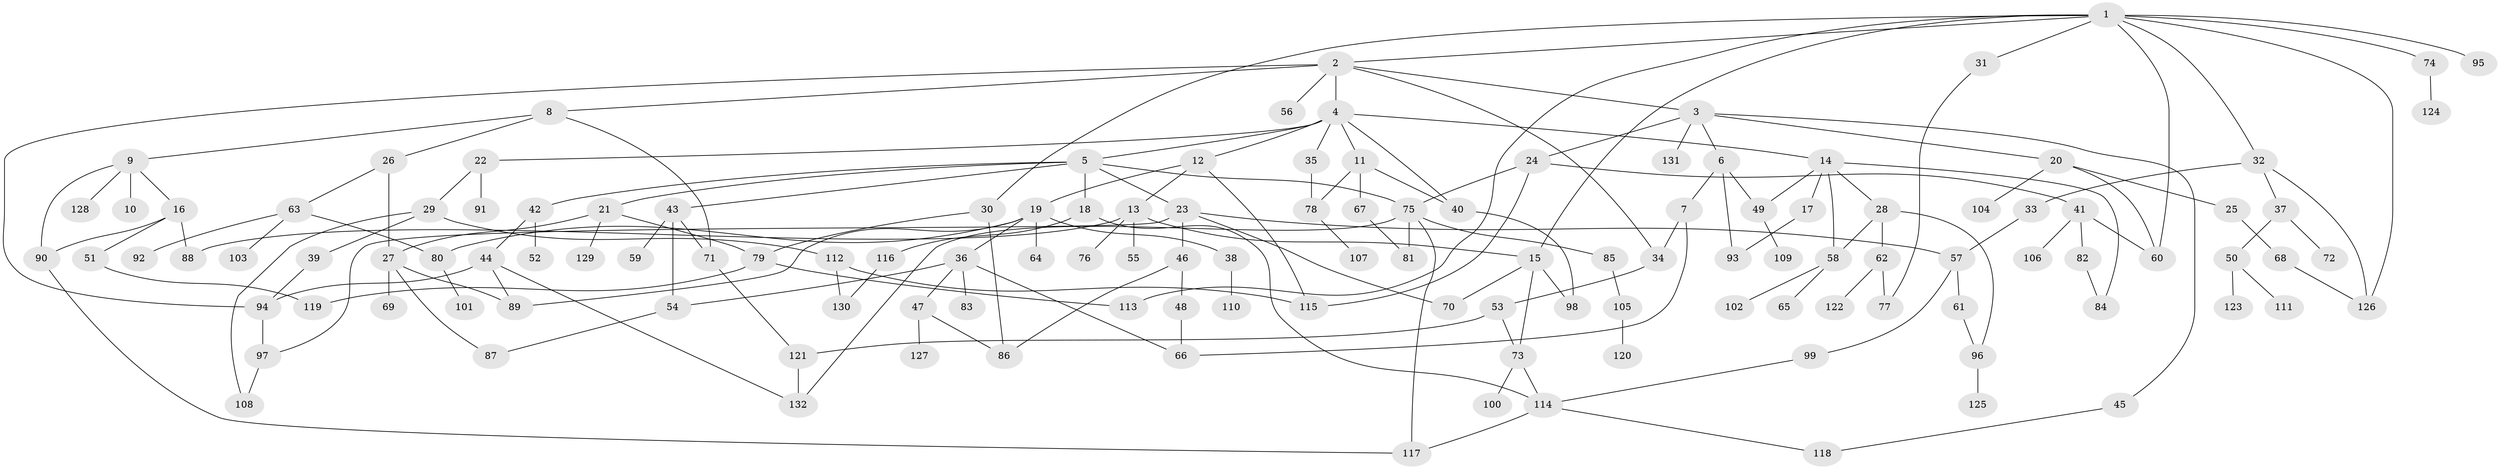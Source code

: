 // coarse degree distribution, {6: 0.04878048780487805, 13: 0.024390243902439025, 3: 0.14634146341463414, 8: 0.04878048780487805, 4: 0.24390243902439024, 2: 0.21951219512195122, 5: 0.0975609756097561, 7: 0.04878048780487805, 1: 0.0975609756097561, 11: 0.024390243902439025}
// Generated by graph-tools (version 1.1) at 2025/36/03/04/25 23:36:05]
// undirected, 132 vertices, 182 edges
graph export_dot {
  node [color=gray90,style=filled];
  1;
  2;
  3;
  4;
  5;
  6;
  7;
  8;
  9;
  10;
  11;
  12;
  13;
  14;
  15;
  16;
  17;
  18;
  19;
  20;
  21;
  22;
  23;
  24;
  25;
  26;
  27;
  28;
  29;
  30;
  31;
  32;
  33;
  34;
  35;
  36;
  37;
  38;
  39;
  40;
  41;
  42;
  43;
  44;
  45;
  46;
  47;
  48;
  49;
  50;
  51;
  52;
  53;
  54;
  55;
  56;
  57;
  58;
  59;
  60;
  61;
  62;
  63;
  64;
  65;
  66;
  67;
  68;
  69;
  70;
  71;
  72;
  73;
  74;
  75;
  76;
  77;
  78;
  79;
  80;
  81;
  82;
  83;
  84;
  85;
  86;
  87;
  88;
  89;
  90;
  91;
  92;
  93;
  94;
  95;
  96;
  97;
  98;
  99;
  100;
  101;
  102;
  103;
  104;
  105;
  106;
  107;
  108;
  109;
  110;
  111;
  112;
  113;
  114;
  115;
  116;
  117;
  118;
  119;
  120;
  121;
  122;
  123;
  124;
  125;
  126;
  127;
  128;
  129;
  130;
  131;
  132;
  1 -- 2;
  1 -- 30;
  1 -- 31;
  1 -- 32;
  1 -- 74;
  1 -- 95;
  1 -- 113;
  1 -- 126;
  1 -- 60;
  1 -- 15;
  2 -- 3;
  2 -- 4;
  2 -- 8;
  2 -- 34;
  2 -- 56;
  2 -- 94;
  3 -- 6;
  3 -- 20;
  3 -- 24;
  3 -- 45;
  3 -- 131;
  4 -- 5;
  4 -- 11;
  4 -- 12;
  4 -- 14;
  4 -- 22;
  4 -- 35;
  4 -- 40;
  5 -- 18;
  5 -- 21;
  5 -- 23;
  5 -- 42;
  5 -- 43;
  5 -- 75;
  6 -- 7;
  6 -- 49;
  6 -- 93;
  7 -- 34;
  7 -- 66;
  8 -- 9;
  8 -- 26;
  8 -- 71;
  9 -- 10;
  9 -- 16;
  9 -- 128;
  9 -- 90;
  11 -- 40;
  11 -- 67;
  11 -- 78;
  12 -- 13;
  12 -- 19;
  12 -- 115;
  13 -- 15;
  13 -- 55;
  13 -- 76;
  13 -- 88;
  14 -- 17;
  14 -- 28;
  14 -- 84;
  14 -- 58;
  14 -- 49;
  15 -- 70;
  15 -- 98;
  15 -- 73;
  16 -- 51;
  16 -- 88;
  16 -- 90;
  17 -- 93;
  18 -- 116;
  18 -- 114;
  19 -- 36;
  19 -- 38;
  19 -- 64;
  19 -- 89;
  19 -- 80;
  20 -- 25;
  20 -- 60;
  20 -- 104;
  21 -- 79;
  21 -- 129;
  21 -- 27;
  22 -- 29;
  22 -- 91;
  23 -- 46;
  23 -- 57;
  23 -- 70;
  23 -- 97;
  24 -- 41;
  24 -- 75;
  24 -- 115;
  25 -- 68;
  26 -- 27;
  26 -- 63;
  27 -- 69;
  27 -- 89;
  27 -- 87;
  28 -- 58;
  28 -- 62;
  28 -- 96;
  29 -- 39;
  29 -- 108;
  29 -- 112;
  30 -- 86;
  30 -- 79;
  31 -- 77;
  32 -- 33;
  32 -- 37;
  32 -- 126;
  33 -- 57;
  34 -- 53;
  35 -- 78;
  36 -- 47;
  36 -- 54;
  36 -- 66;
  36 -- 83;
  37 -- 50;
  37 -- 72;
  38 -- 110;
  39 -- 94;
  40 -- 98;
  41 -- 82;
  41 -- 106;
  41 -- 60;
  42 -- 44;
  42 -- 52;
  43 -- 59;
  43 -- 54;
  43 -- 71;
  44 -- 132;
  44 -- 94;
  44 -- 89;
  45 -- 118;
  46 -- 48;
  46 -- 86;
  47 -- 127;
  47 -- 86;
  48 -- 66;
  49 -- 109;
  50 -- 111;
  50 -- 123;
  51 -- 119;
  53 -- 73;
  53 -- 121;
  54 -- 87;
  57 -- 61;
  57 -- 99;
  58 -- 65;
  58 -- 102;
  61 -- 96;
  62 -- 77;
  62 -- 122;
  63 -- 80;
  63 -- 92;
  63 -- 103;
  67 -- 81;
  68 -- 126;
  71 -- 121;
  73 -- 100;
  73 -- 114;
  74 -- 124;
  75 -- 85;
  75 -- 117;
  75 -- 132;
  75 -- 81;
  78 -- 107;
  79 -- 119;
  79 -- 113;
  80 -- 101;
  82 -- 84;
  85 -- 105;
  90 -- 117;
  94 -- 97;
  96 -- 125;
  97 -- 108;
  99 -- 114;
  105 -- 120;
  112 -- 130;
  112 -- 115;
  114 -- 118;
  114 -- 117;
  116 -- 130;
  121 -- 132;
}
